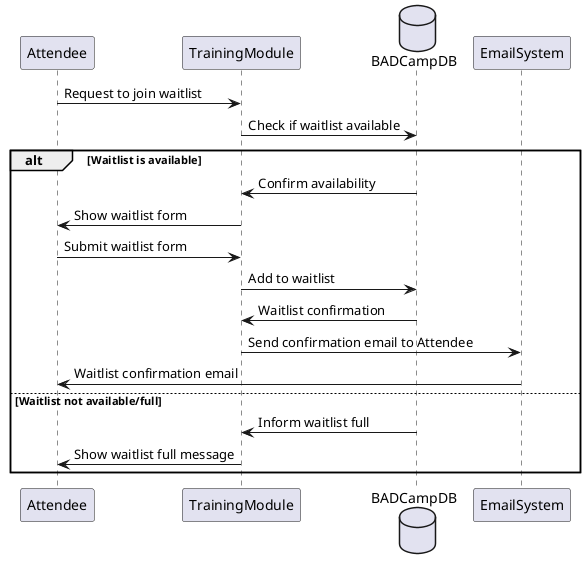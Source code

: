 @startuml
participant Attendee
participant TrainingModule as Training
database BADCampDB as DB
participant EmailSystem as Email

Attendee -> Training: Request to join waitlist
Training -> DB: Check if waitlist available
alt Waitlist is available
    DB -> Training: Confirm availability
    Training -> Attendee: Show waitlist form
    Attendee -> Training: Submit waitlist form
    Training -> DB: Add to waitlist
    DB -> Training: Waitlist confirmation
    Training -> Email: Send confirmation email to Attendee
    Email -> Attendee: Waitlist confirmation email
else Waitlist not available/full
    DB -> Training: Inform waitlist full
    Training -> Attendee: Show waitlist full message
end
@enduml